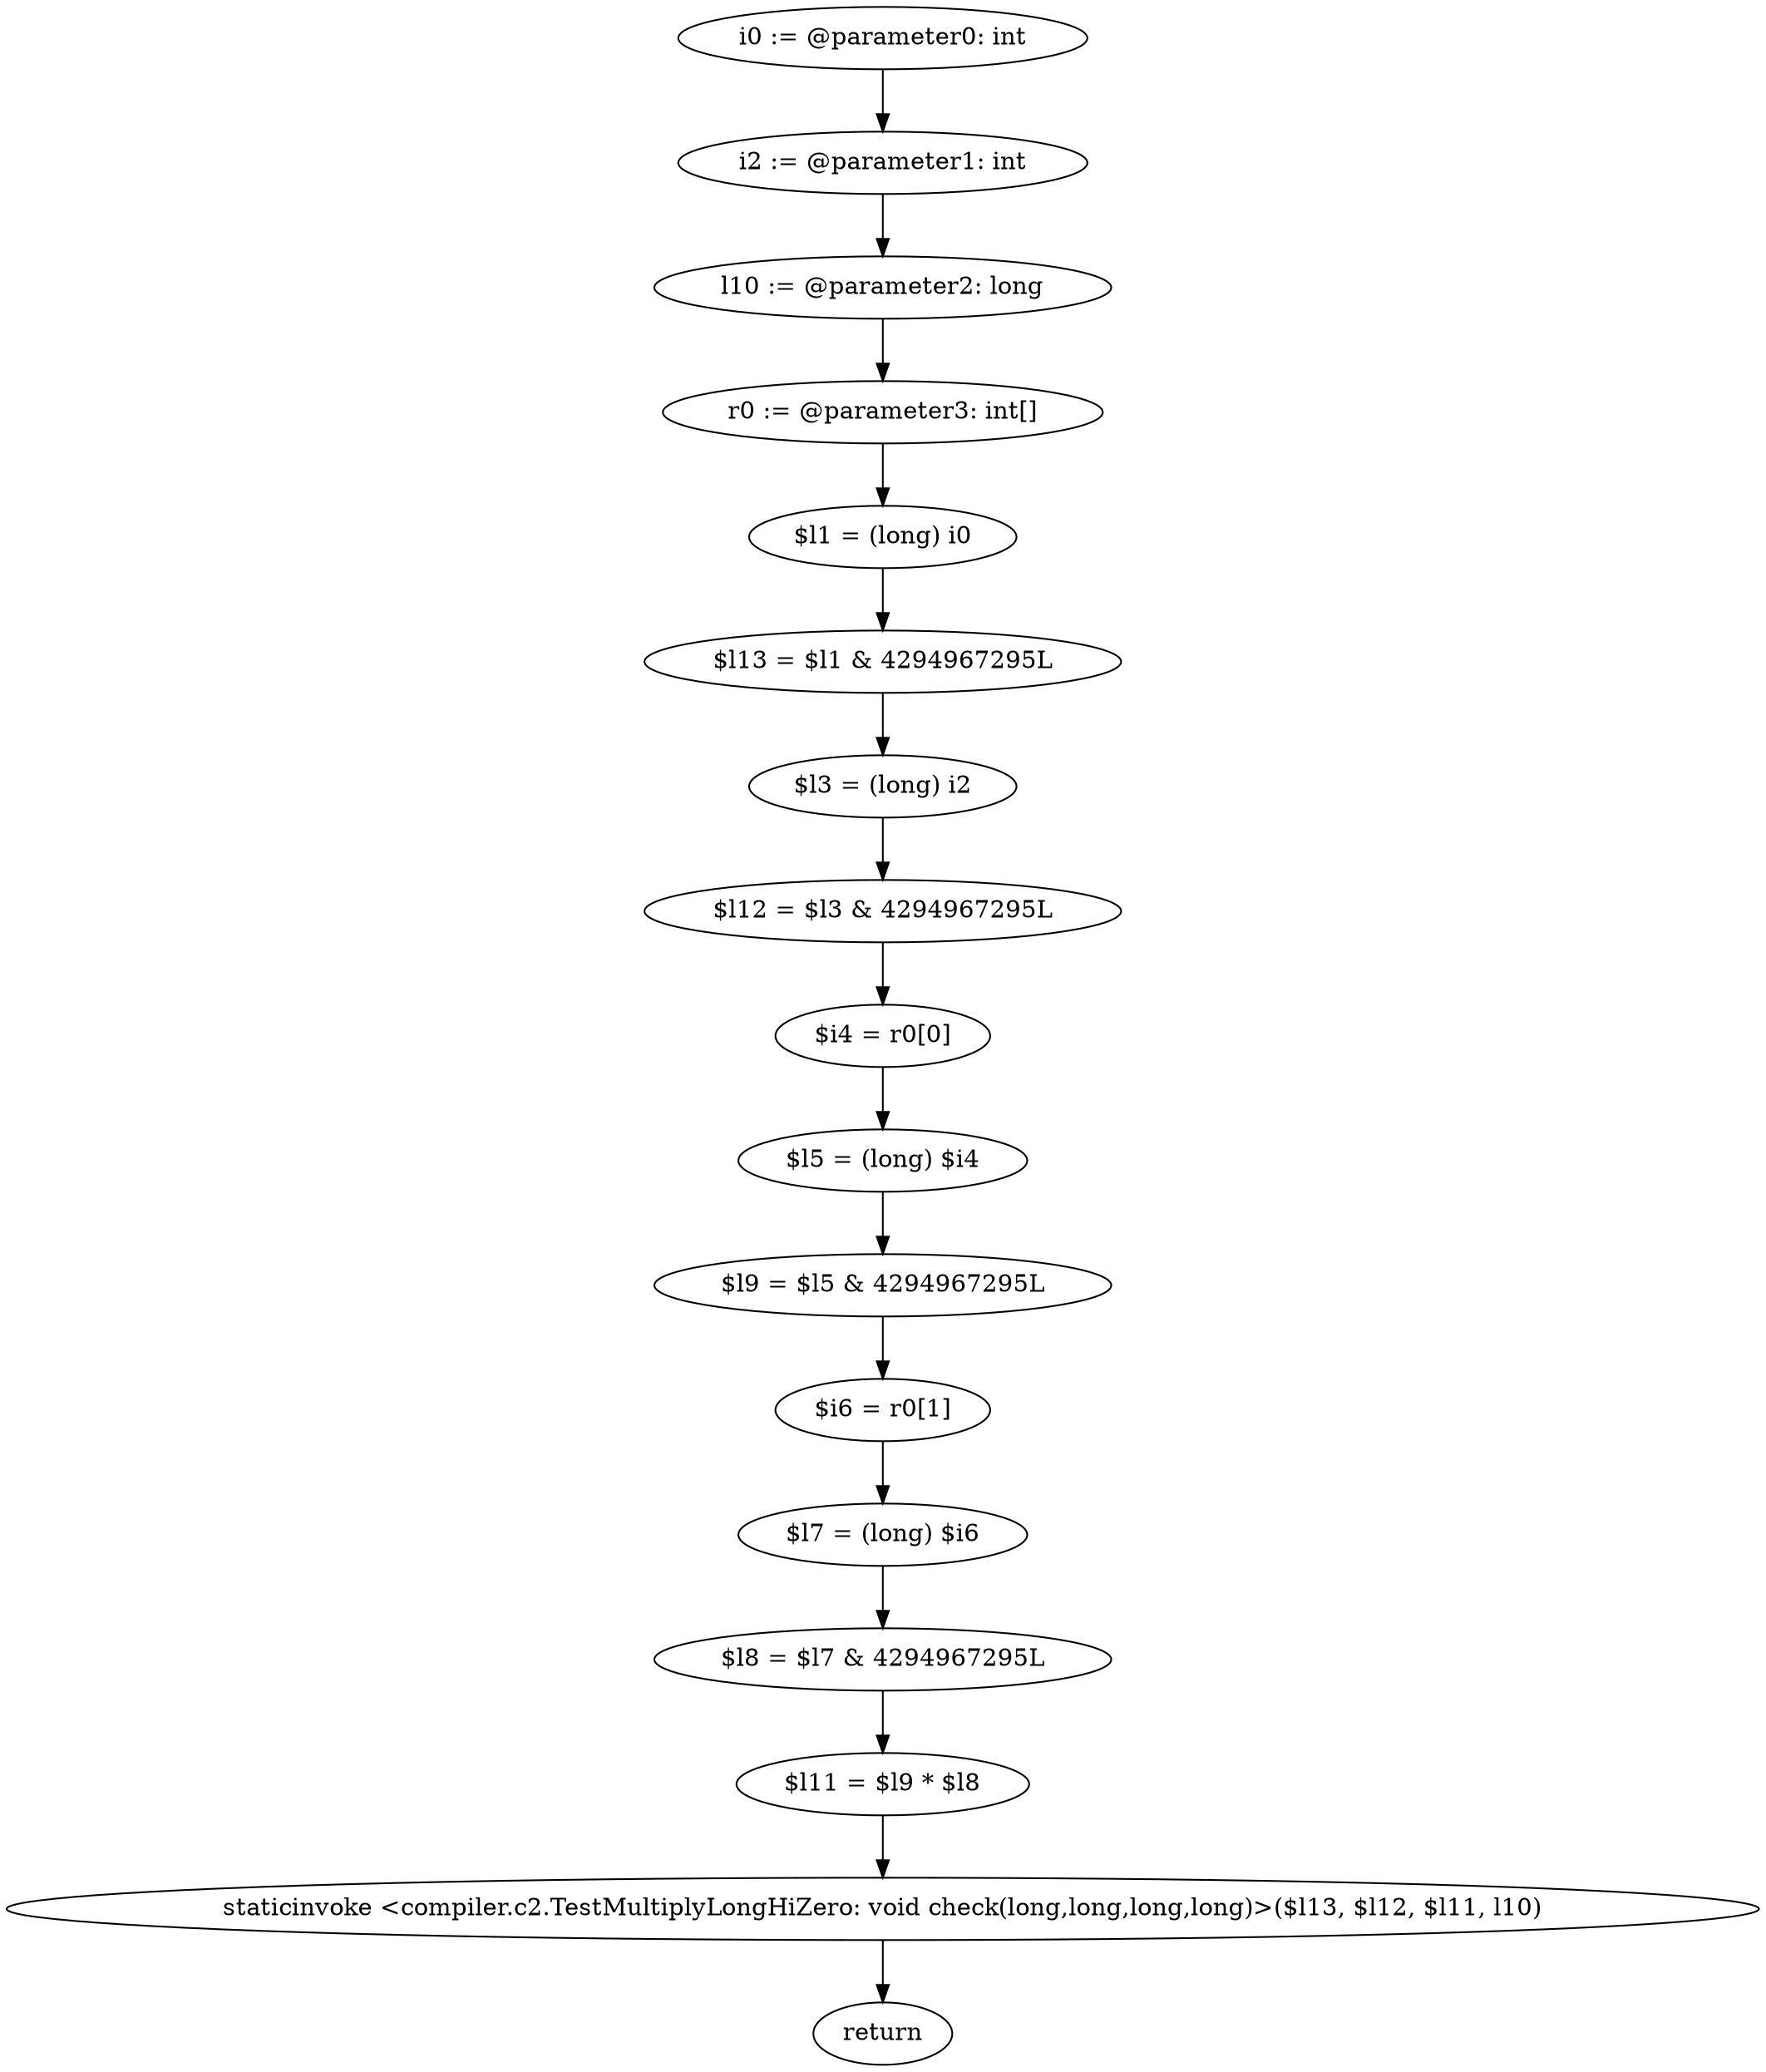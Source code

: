 digraph "unitGraph" {
    "i0 := @parameter0: int"
    "i2 := @parameter1: int"
    "l10 := @parameter2: long"
    "r0 := @parameter3: int[]"
    "$l1 = (long) i0"
    "$l13 = $l1 & 4294967295L"
    "$l3 = (long) i2"
    "$l12 = $l3 & 4294967295L"
    "$i4 = r0[0]"
    "$l5 = (long) $i4"
    "$l9 = $l5 & 4294967295L"
    "$i6 = r0[1]"
    "$l7 = (long) $i6"
    "$l8 = $l7 & 4294967295L"
    "$l11 = $l9 * $l8"
    "staticinvoke <compiler.c2.TestMultiplyLongHiZero: void check(long,long,long,long)>($l13, $l12, $l11, l10)"
    "return"
    "i0 := @parameter0: int"->"i2 := @parameter1: int";
    "i2 := @parameter1: int"->"l10 := @parameter2: long";
    "l10 := @parameter2: long"->"r0 := @parameter3: int[]";
    "r0 := @parameter3: int[]"->"$l1 = (long) i0";
    "$l1 = (long) i0"->"$l13 = $l1 & 4294967295L";
    "$l13 = $l1 & 4294967295L"->"$l3 = (long) i2";
    "$l3 = (long) i2"->"$l12 = $l3 & 4294967295L";
    "$l12 = $l3 & 4294967295L"->"$i4 = r0[0]";
    "$i4 = r0[0]"->"$l5 = (long) $i4";
    "$l5 = (long) $i4"->"$l9 = $l5 & 4294967295L";
    "$l9 = $l5 & 4294967295L"->"$i6 = r0[1]";
    "$i6 = r0[1]"->"$l7 = (long) $i6";
    "$l7 = (long) $i6"->"$l8 = $l7 & 4294967295L";
    "$l8 = $l7 & 4294967295L"->"$l11 = $l9 * $l8";
    "$l11 = $l9 * $l8"->"staticinvoke <compiler.c2.TestMultiplyLongHiZero: void check(long,long,long,long)>($l13, $l12, $l11, l10)";
    "staticinvoke <compiler.c2.TestMultiplyLongHiZero: void check(long,long,long,long)>($l13, $l12, $l11, l10)"->"return";
}
